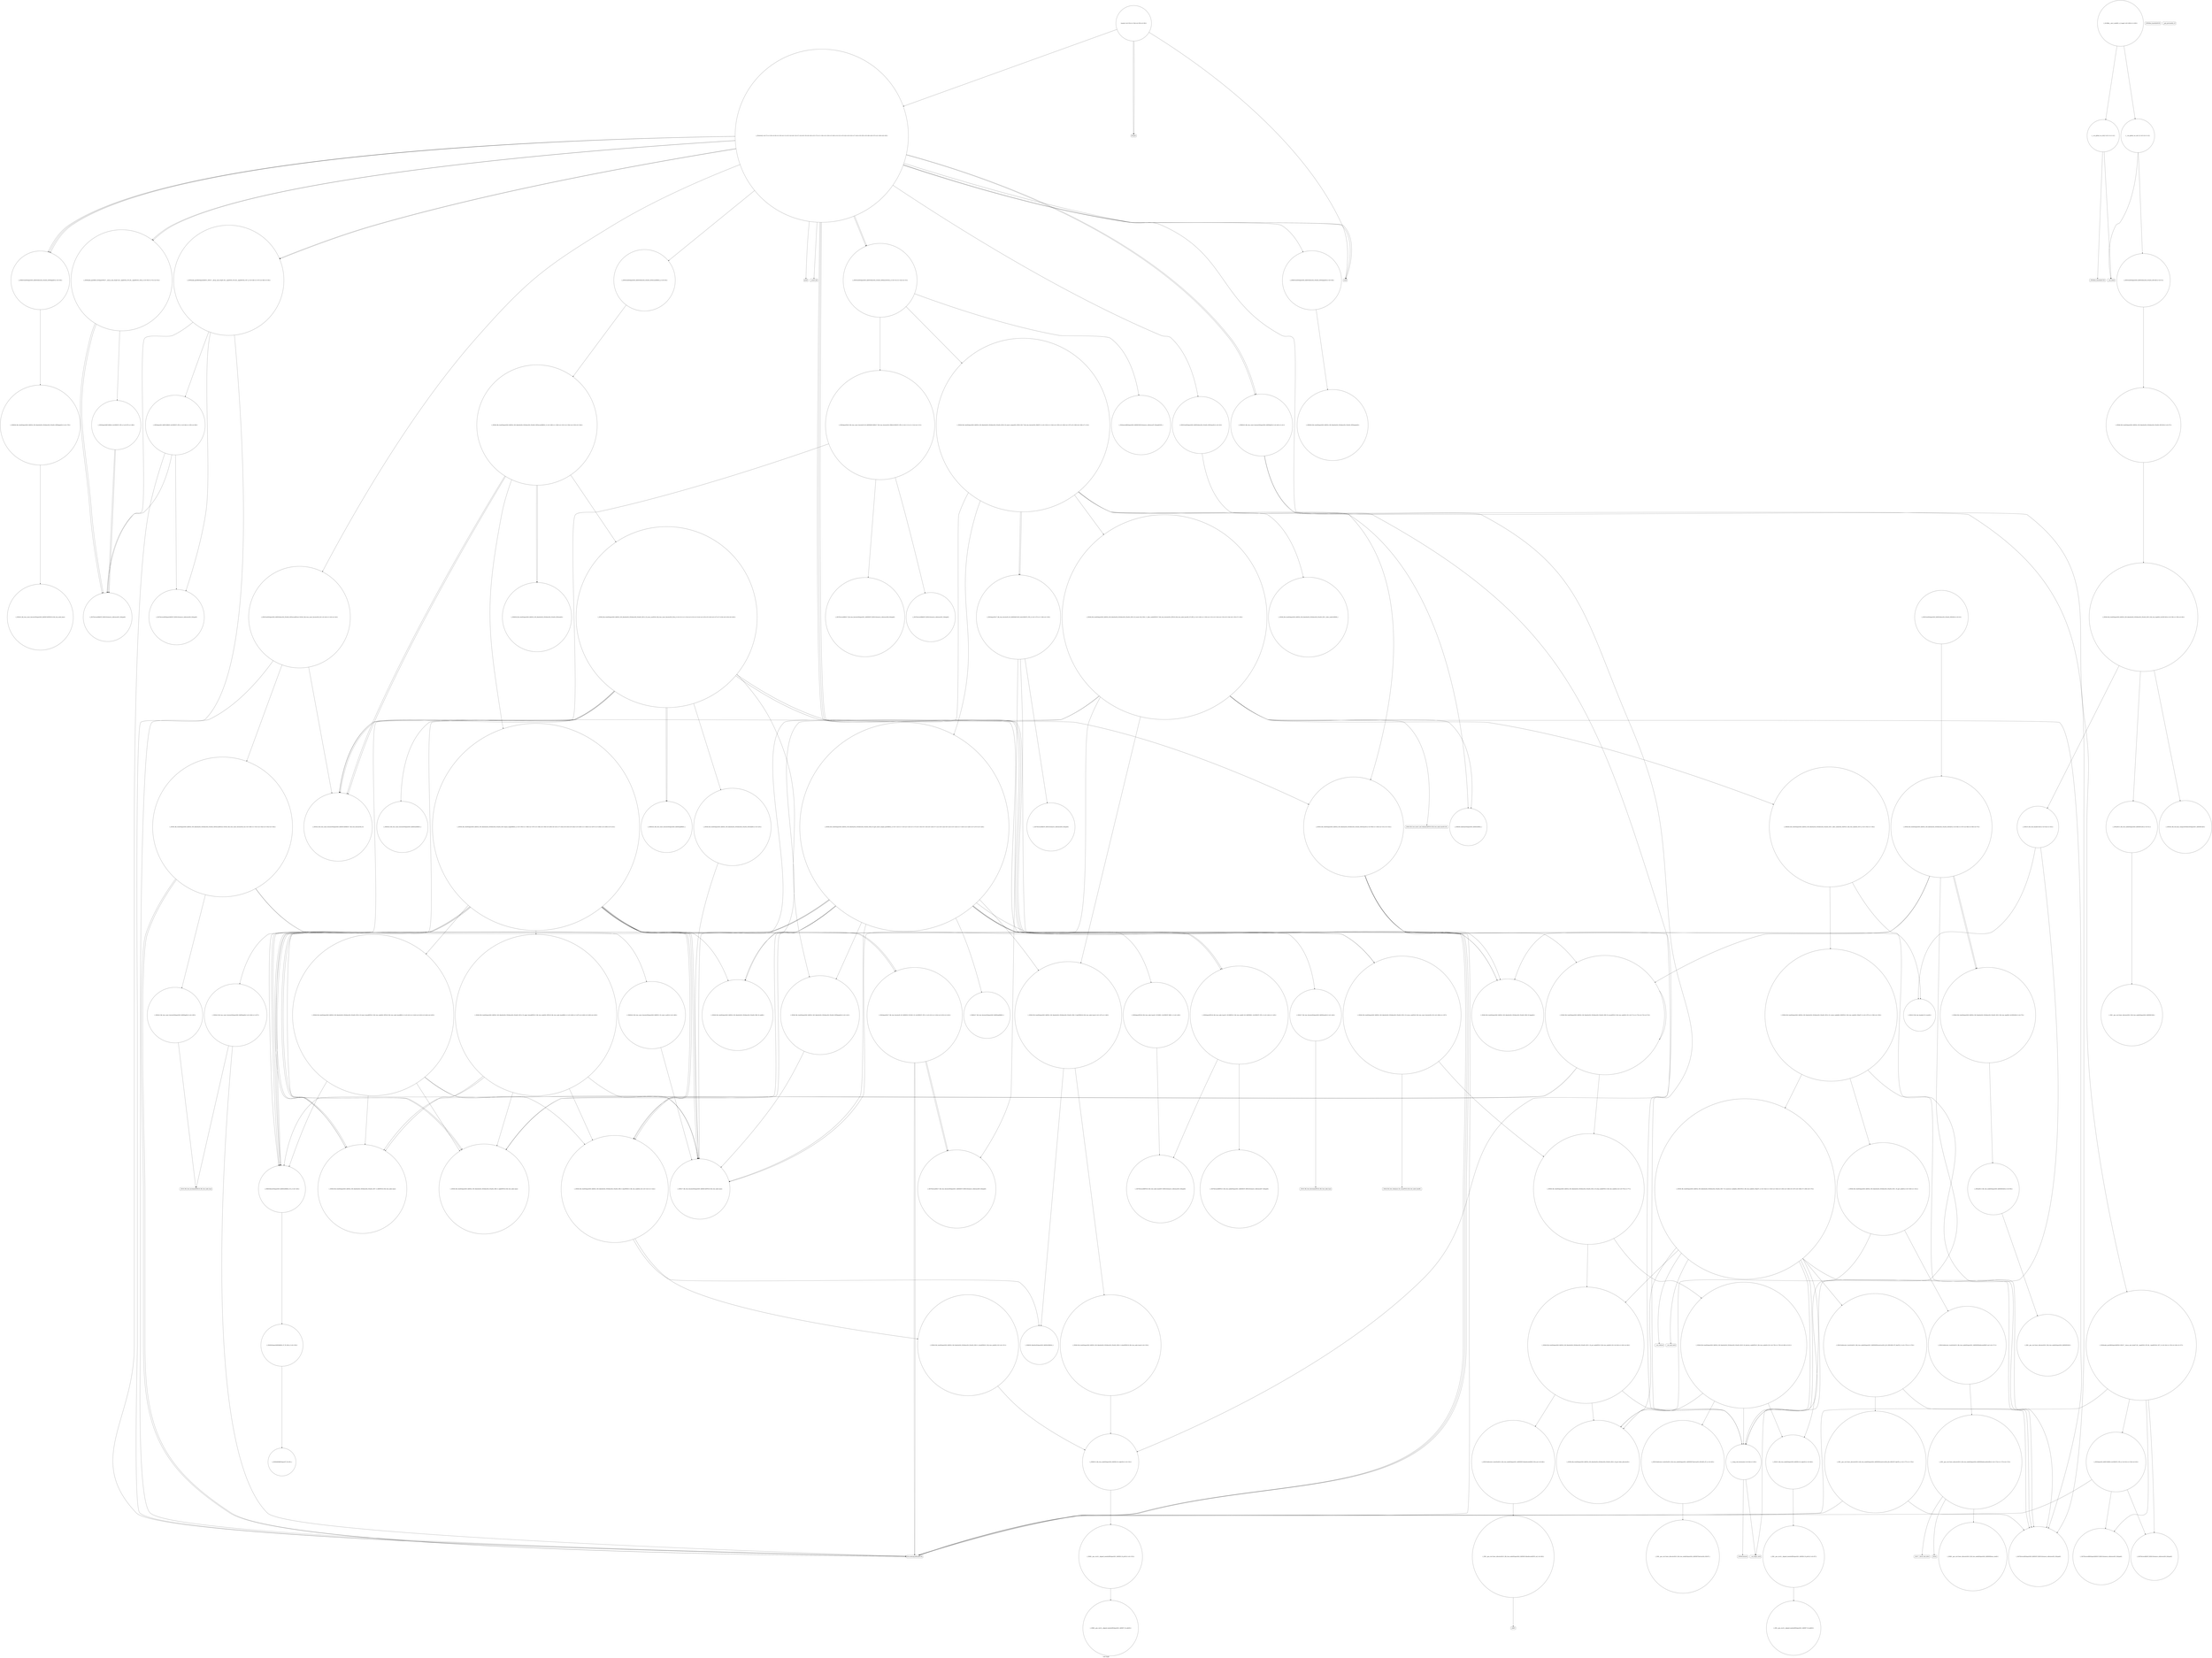 digraph "Call Graph" {
	label="Call Graph";

	Node0x55cfea90deb0 [shape=record,shape=circle,label="{__cxx_global_var_init|{<s0>1|<s1>2}}"];
	Node0x55cfea90deb0:s0 -> Node0x55cfea90df30[color=black];
	Node0x55cfea90deb0:s1 -> Node0x55cfeabc8030[color=black];
	Node0x55cfeabcbbd0 [shape=record,shape=circle,label="{_ZSt7forwardIRPSt18_Rb_tree_node_baseEOT_RNSt16remove_referenceIS3_E4typeE}"];
	Node0x55cfeabc8230 [shape=record,shape=circle,label="{_Z5solvei|{<s0>7|<s1>8|<s2>9|<s3>10|<s4>11|<s5>12|<s6>13|<s7>14|<s8>15|<s9>16|<s10>17|<s11>18|<s12>19|<s13>20|<s14>21|<s15>22|<s16>23|<s17>24|<s18>25|<s19>26|<s20>27|<s21>28|<s22>29}}"];
	Node0x55cfeabc8230:s0 -> Node0x55cfeabc82b0[color=black];
	Node0x55cfeabc8230:s1 -> Node0x55cfeabc82b0[color=black];
	Node0x55cfeabc8230:s2 -> Node0x55cfeabc8330[color=black];
	Node0x55cfeabc8230:s3 -> Node0x55cfeabc83b0[color=black];
	Node0x55cfeabc8230:s4 -> Node0x55cfeabc84b0[color=black];
	Node0x55cfeabc8230:s5 -> Node0x55cfeabc8530[color=black];
	Node0x55cfeabc8230:s6 -> Node0x55cfeabc8430[color=black];
	Node0x55cfeabc8230:s7 -> Node0x55cfeabc85b0[color=black];
	Node0x55cfeabc8230:s8 -> Node0x55cfeabc8630[color=black];
	Node0x55cfeabc8230:s9 -> Node0x55cfeabc86b0[color=black];
	Node0x55cfeabc8230:s10 -> Node0x55cfeabc8630[color=black];
	Node0x55cfeabc8230:s11 -> Node0x55cfeabc86b0[color=black];
	Node0x55cfeabc8230:s12 -> Node0x55cfeabc8630[color=black];
	Node0x55cfeabc8230:s13 -> Node0x55cfeabc8730[color=black];
	Node0x55cfeabc8230:s14 -> Node0x55cfeabc88b0[color=black];
	Node0x55cfeabc8230:s15 -> Node0x55cfeabc8830[color=black];
	Node0x55cfeabc8230:s16 -> Node0x55cfeabc8530[color=black];
	Node0x55cfeabc8230:s17 -> Node0x55cfeabc87b0[color=black];
	Node0x55cfeabc8230:s18 -> Node0x55cfeabc88b0[color=black];
	Node0x55cfeabc8230:s19 -> Node0x55cfeabc8830[color=black];
	Node0x55cfeabc8230:s20 -> Node0x55cfeabc8530[color=black];
	Node0x55cfeabc8230:s21 -> Node0x55cfeabc8430[color=black];
	Node0x55cfeabc8230:s22 -> Node0x55cfeabc8930[color=black];
	Node0x55cfeabc9730 [shape=record,shape=circle,label="{_ZNSt8_Rb_treeISt4pairIiS0_IiiEES2_St9_IdentityIS2_ESt4lessIS2_ESaIS2_EE17_M_construct_nodeIJS2_EEEvPSt13_Rb_tree_nodeIS2_EDpOT_|{<s0>162|<s1>163|<s2>164|<s3>165|<s4>166|<s5>167|<s6>168|<s7>169|<s8>170}}"];
	Node0x55cfeabc9730:s0 -> Node0x55cfeabc9530[color=black];
	Node0x55cfeabc9730:s1 -> Node0x55cfeabc95b0[color=black];
	Node0x55cfeabc9730:s2 -> Node0x55cfeabcb1d0[color=black];
	Node0x55cfeabc9730:s3 -> Node0x55cfeabc9a30[color=black];
	Node0x55cfeabc9730:s4 -> Node0x55cfeabc8f30[color=black];
	Node0x55cfeabc9730:s5 -> Node0x55cfeabc9430[color=black];
	Node0x55cfeabc9730:s6 -> Node0x55cfeabc9ab0[color=black];
	Node0x55cfeabc9730:s7 -> Node0x55cfeabc9b30[color=black];
	Node0x55cfeabc9730:s8 -> Node0x55cfeabc8eb0[color=black];
	Node0x55cfeabc85b0 [shape=record,shape=circle,label="{_ZNKSt3setISt4pairIiS0_IiiEESt4lessIS2_ESaIS2_EE5emptyEv|{<s0>38}}"];
	Node0x55cfeabc85b0:s0 -> Node0x55cfeabc9eb0[color=black];
	Node0x55cfeabc9ab0 [shape=record,shape=Mrecord,label="{__cxa_rethrow}"];
	Node0x55cfeabc8930 [shape=record,shape=Mrecord,label="{printf}"];
	Node0x55cfeabc9e30 [shape=record,shape=circle,label="{_ZSt7forwardIRbEOT_RNSt16remove_referenceIS1_E4typeE}"];
	Node0x55cfeabc8cb0 [shape=record,shape=circle,label="{_ZNSt15_Rb_tree_headerC2Ev|{<s0>62|<s1>63}}"];
	Node0x55cfeabc8cb0:s0 -> Node0x55cfeabc8db0[color=black];
	Node0x55cfeabc8cb0:s1 -> Node0x55cfeabc8eb0[color=black];
	Node0x55cfeabca1b0 [shape=record,shape=circle,label="{_ZNKSt23_Rb_tree_const_iteratorISt4pairIiS0_IiiEEE13_M_const_castEv|{<s0>188}}"];
	Node0x55cfeabca1b0:s0 -> Node0x55cfeabcb2d0[color=black];
	Node0x55cfeabc9030 [shape=record,shape=circle,label="{_ZNSt8_Rb_treeISt4pairIiS0_IiiEES2_St9_IdentityIS2_ESt4lessIS2_ESaIS2_EED2Ev|{<s0>66|<s1>67|<s2>68|<s3>69|<s4>70}}"];
	Node0x55cfeabc9030:s0 -> Node0x55cfeabc9130[color=black];
	Node0x55cfeabc9030:s1 -> Node0x55cfeabc90b0[color=black];
	Node0x55cfeabc9030:s2 -> Node0x55cfeabc91b0[color=black];
	Node0x55cfeabc9030:s3 -> Node0x55cfeabc91b0[color=black];
	Node0x55cfeabc9030:s4 -> Node0x55cfeabc8eb0[color=black];
	Node0x55cfeabca530 [shape=record,shape=circle,label="{_ZNSt8_Rb_treeISt4pairIiS0_IiiEES2_St9_IdentityIS2_ESt4lessIS2_ESaIS2_EE14_M_lower_boundEPSt13_Rb_tree_nodeIS2_EPSt18_Rb_tree_node_baseRKS2_|{<s0>221|<s1>222|<s2>223|<s3>224|<s4>225}}"];
	Node0x55cfeabca530:s0 -> Node0x55cfeabcb450[color=black];
	Node0x55cfeabca530:s1 -> Node0x55cfeabcb3d0[color=black];
	Node0x55cfeabca530:s2 -> Node0x55cfeabc92b0[color=black];
	Node0x55cfeabca530:s3 -> Node0x55cfeabc9230[color=black];
	Node0x55cfeabca530:s4 -> Node0x55cfeabcb2d0[color=black];
	Node0x55cfeabc93b0 [shape=record,shape=circle,label="{_ZNSt8_Rb_treeISt4pairIiS0_IiiEES2_St9_IdentityIS2_ESt4lessIS2_ESaIS2_EE15_M_destroy_nodeEPSt13_Rb_tree_nodeIS2_E|{<s0>78|<s1>79|<s2>80|<s3>81}}"];
	Node0x55cfeabc93b0:s0 -> Node0x55cfeabc9530[color=black];
	Node0x55cfeabc93b0:s1 -> Node0x55cfeabc95b0[color=black];
	Node0x55cfeabc93b0:s2 -> Node0x55cfeabc94b0[color=black];
	Node0x55cfeabc93b0:s3 -> Node0x55cfeabc8eb0[color=black];
	Node0x55cfeabce0f0 [shape=record,shape=circle,label="{_GLOBAL__sub_I_nick001_2_0.cpp|{<s0>238|<s1>239}}"];
	Node0x55cfeabce0f0:s0 -> Node0x55cfea90deb0[color=black];
	Node0x55cfeabce0f0:s1 -> Node0x55cfeabc80b0[color=black];
	Node0x55cfeabca750 [shape=record,shape=circle,label="{_ZN9__gnu_cxx16__aligned_membufISt4pairIiS1_IiiEEE7_M_addrEv}"];
	Node0x55cfeabcaad0 [shape=record,shape=circle,label="{_ZSt7forwardIRSt4pairIiiEEOT_RNSt16remove_referenceIS3_E4typeE}"];
	Node0x55cfeabcae50 [shape=record,shape=circle,label="{_ZNSt8_Rb_treeISt4pairIiS0_IiiEES2_St9_IdentityIS2_ESt4lessIS2_ESaIS2_EE16_M_insert_uniqueIS2_EES0_ISt17_Rb_tree_iteratorIS2_EbEOT_|{<s0>103|<s1>104|<s2>105|<s3>106|<s4>107|<s5>108|<s6>109|<s7>110}}"];
	Node0x55cfeabcae50:s0 -> Node0x55cfeabcb050[color=black];
	Node0x55cfeabcae50:s1 -> Node0x55cfeabcafd0[color=black];
	Node0x55cfeabcae50:s2 -> Node0x55cfeabcb0d0[color=black];
	Node0x55cfeabcae50:s3 -> Node0x55cfeabcb1d0[color=black];
	Node0x55cfeabcae50:s4 -> Node0x55cfeabcb150[color=black];
	Node0x55cfeabcae50:s5 -> Node0x55cfeabcb250[color=black];
	Node0x55cfeabcae50:s6 -> Node0x55cfeabcb2d0[color=black];
	Node0x55cfeabcae50:s7 -> Node0x55cfeabcb250[color=black];
	Node0x55cfeabcb1d0 [shape=record,shape=circle,label="{_ZSt7forwardISt4pairIiS0_IiiEEEOT_RNSt16remove_referenceIS3_E4typeE}"];
	Node0x55cfeabcb550 [shape=record,shape=circle,label="{_ZNSt8_Rb_treeISt4pairIiS0_IiiEES2_St9_IdentityIS2_ESt4lessIS2_ESaIS2_EE5beginEv|{<s0>143}}"];
	Node0x55cfeabcb550:s0 -> Node0x55cfeabcb2d0[color=black];
	Node0x55cfeabcb8d0 [shape=record,shape=circle,label="{_ZNKSt9_IdentityISt4pairIiS0_IiiEEEclERKS2_}"];
	Node0x55cfea90df30 [shape=record,shape=Mrecord,label="{_ZNSt8ios_base4InitC1Ev}"];
	Node0x55cfeabcbc50 [shape=record,shape=Mrecord,label="{_ZSt18_Rb_tree_decrementPSt18_Rb_tree_node_base}"];
	Node0x55cfeabc82b0 [shape=record,shape=Mrecord,label="{scanf}"];
	Node0x55cfeabc97b0 [shape=record,shape=circle,label="{_ZNSt16allocator_traitsISaISt13_Rb_tree_nodeISt4pairIiS1_IiiEEEEE8allocateERS5_m|{<s0>171}}"];
	Node0x55cfeabc97b0:s0 -> Node0x55cfeabc9830[color=black];
	Node0x55cfeabc8630 [shape=record,shape=circle,label="{_ZNKSt3setISt4pairIiS0_IiiEESt4lessIS2_ESaIS2_EE5beginEv|{<s0>39}}"];
	Node0x55cfeabc8630:s0 -> Node0x55cfeabc9f30[color=black];
	Node0x55cfeabc9b30 [shape=record,shape=Mrecord,label="{__cxa_end_catch}"];
	Node0x55cfeabc89b0 [shape=record,shape=circle,label="{main|{<s0>53|<s1>54|<s2>55|<s3>56}}"];
	Node0x55cfeabc89b0:s0 -> Node0x55cfeabc8a30[color=black];
	Node0x55cfeabc89b0:s1 -> Node0x55cfeabc8a30[color=black];
	Node0x55cfeabc89b0:s2 -> Node0x55cfeabc82b0[color=black];
	Node0x55cfeabc89b0:s3 -> Node0x55cfeabc8230[color=black];
	Node0x55cfeabc9eb0 [shape=record,shape=circle,label="{_ZNKSt8_Rb_treeISt4pairIiS0_IiiEES2_St9_IdentityIS2_ESt4lessIS2_ESaIS2_EE5emptyEv}"];
	Node0x55cfeabc8d30 [shape=record,shape=circle,label="{_ZN9__gnu_cxx13new_allocatorISt13_Rb_tree_nodeISt4pairIiS2_IiiEEEEC2Ev}"];
	Node0x55cfeabca230 [shape=record,shape=Mrecord,label="{_ZSt18_Rb_tree_incrementPKSt18_Rb_tree_node_base}"];
	Node0x55cfeabc90b0 [shape=record,shape=circle,label="{_ZNSt8_Rb_treeISt4pairIiS0_IiiEES2_St9_IdentityIS2_ESt4lessIS2_ESaIS2_EE8_M_eraseEPSt13_Rb_tree_nodeIS2_E|{<s0>71|<s1>72|<s2>73|<s3>74}}"];
	Node0x55cfeabc90b0:s0 -> Node0x55cfeabc9230[color=black];
	Node0x55cfeabc90b0:s1 -> Node0x55cfeabc90b0[color=black];
	Node0x55cfeabc90b0:s2 -> Node0x55cfeabc92b0[color=black];
	Node0x55cfeabc90b0:s3 -> Node0x55cfeabc9330[color=black];
	Node0x55cfeabca5b0 [shape=record,shape=circle,label="{_ZNSt8_Rb_treeISt4pairIiS0_IiiEES2_St9_IdentityIS2_ESt4lessIS2_ESaIS2_EE14_M_upper_boundEPSt13_Rb_tree_nodeIS2_EPSt18_Rb_tree_node_baseRKS2_|{<s0>226|<s1>227|<s2>228|<s3>229|<s4>230}}"];
	Node0x55cfeabca5b0:s0 -> Node0x55cfeabcb450[color=black];
	Node0x55cfeabca5b0:s1 -> Node0x55cfeabcb3d0[color=black];
	Node0x55cfeabca5b0:s2 -> Node0x55cfeabc92b0[color=black];
	Node0x55cfeabca5b0:s3 -> Node0x55cfeabc9230[color=black];
	Node0x55cfeabca5b0:s4 -> Node0x55cfeabcb2d0[color=black];
	Node0x55cfeabc9430 [shape=record,shape=circle,label="{_ZNSt8_Rb_treeISt4pairIiS0_IiiEES2_St9_IdentityIS2_ESt4lessIS2_ESaIS2_EE11_M_put_nodeEPSt13_Rb_tree_nodeIS2_E|{<s0>82|<s1>83|<s2>84}}"];
	Node0x55cfeabc9430:s0 -> Node0x55cfeabc9530[color=black];
	Node0x55cfeabc9430:s1 -> Node0x55cfeabca7d0[color=black];
	Node0x55cfeabc9430:s2 -> Node0x55cfeabc8eb0[color=black];
	Node0x55cfeabca7d0 [shape=record,shape=circle,label="{_ZNSt16allocator_traitsISaISt13_Rb_tree_nodeISt4pairIiS1_IiiEEEEE10deallocateERS5_PS4_m|{<s0>88}}"];
	Node0x55cfeabca7d0:s0 -> Node0x55cfeabca850[color=black];
	Node0x55cfeabcab50 [shape=record,shape=circle,label="{_ZNSt4pairIiS_IiiEEC2IiRS0_Lb1EEEOT_OT0_|{<s0>91|<s1>92|<s2>93}}"];
	Node0x55cfeabcab50:s0 -> Node0x55cfeabcaa50[color=black];
	Node0x55cfeabcab50:s1 -> Node0x55cfeabcaad0[color=black];
	Node0x55cfeabcab50:s2 -> Node0x55cfeabc8530[color=black];
	Node0x55cfeabcaed0 [shape=record,shape=circle,label="{_ZSt4moveIRSt4pairIiS0_IiiEEEONSt16remove_referenceIT_E4typeEOS5_}"];
	Node0x55cfeabcb250 [shape=record,shape=circle,label="{_ZNSt4pairISt17_Rb_tree_iteratorIS_IiS_IiiEEEbEC2IS3_bLb1EEEOT_OT0_|{<s0>137|<s1>138|<s2>139}}"];
	Node0x55cfeabcb250:s0 -> Node0x55cfeabc9c30[color=black];
	Node0x55cfeabcb250:s1 -> Node0x55cfeabc8530[color=black];
	Node0x55cfeabcb250:s2 -> Node0x55cfeabc9cb0[color=black];
	Node0x55cfeabcb5d0 [shape=record,shape=circle,label="{_ZNSt4pairIPSt18_Rb_tree_node_baseS1_EC2IRPSt13_Rb_tree_nodeIS_IiS_IiiEEERS1_Lb1EEEOT_OT0_|{<s0>144|<s1>145}}"];
	Node0x55cfeabcb5d0:s0 -> Node0x55cfeabcbb50[color=black];
	Node0x55cfeabcb5d0:s1 -> Node0x55cfeabcbbd0[color=black];
	Node0x55cfeabcb950 [shape=record,shape=circle,label="{_ZNSt8_Rb_treeISt4pairIiS0_IiiEES2_St9_IdentityIS2_ESt4lessIS2_ESaIS2_EE8_S_valueEPKSt13_Rb_tree_nodeIS2_E|{<s0>151}}"];
	Node0x55cfeabcb950:s0 -> Node0x55cfeabcb9d0[color=black];
	Node0x55cfeabc7fb0 [shape=record,shape=Mrecord,label="{_ZNSt8ios_base4InitD1Ev}"];
	Node0x55cfeabcbcd0 [shape=record,shape=circle,label="{_ZNSt8_Rb_treeISt4pairIiS0_IiiEES2_St9_IdentityIS2_ESt4lessIS2_ESaIS2_EE8_S_valueEPKSt18_Rb_tree_node_base|{<s0>154}}"];
	Node0x55cfeabcbcd0:s0 -> Node0x55cfeabcb9d0[color=black];
	Node0x55cfeabc8330 [shape=record,shape=Mrecord,label="{__assert_fail}"];
	Node0x55cfeabc9830 [shape=record,shape=circle,label="{_ZN9__gnu_cxx13new_allocatorISt13_Rb_tree_nodeISt4pairIiS2_IiiEEEE8allocateEmPKv|{<s0>172|<s1>173|<s2>174}}"];
	Node0x55cfeabc9830:s0 -> Node0x55cfeabc98b0[color=black];
	Node0x55cfeabc9830:s1 -> Node0x55cfeabc9930[color=black];
	Node0x55cfeabc9830:s2 -> Node0x55cfeabc99b0[color=black];
	Node0x55cfeabc86b0 [shape=record,shape=circle,label="{_ZNKSt23_Rb_tree_const_iteratorISt4pairIiS0_IiiEEEptEv|{<s0>40|<s1>41}}"];
	Node0x55cfeabc86b0:s0 -> Node0x55cfeabcb9d0[color=black];
	Node0x55cfeabc86b0:s1 -> Node0x55cfeabc8eb0[color=black];
	Node0x55cfeabc9bb0 [shape=record,shape=circle,label="{_ZN9__gnu_cxx13new_allocatorISt13_Rb_tree_nodeISt4pairIiS2_IiiEEEE9constructIS4_JS4_EEEvPT_DpOT0_|{<s0>177|<s1>178}}"];
	Node0x55cfeabc9bb0:s0 -> Node0x55cfeabcb1d0[color=black];
	Node0x55cfeabc9bb0:s1 -> Node0x55cfeabc8530[color=black];
	Node0x55cfeabc8a30 [shape=record,shape=Mrecord,label="{freopen}"];
	Node0x55cfeabc9f30 [shape=record,shape=circle,label="{_ZNKSt8_Rb_treeISt4pairIiS0_IiiEES2_St9_IdentityIS2_ESt4lessIS2_ESaIS2_EE5beginEv|{<s0>179}}"];
	Node0x55cfeabc9f30:s0 -> Node0x55cfeabc9fb0[color=black];
	Node0x55cfeabc8db0 [shape=record,shape=circle,label="{_ZNSt15_Rb_tree_header8_M_resetEv}"];
	Node0x55cfeabca2b0 [shape=record,shape=Mrecord,label="{_ZSt28_Rb_tree_rebalance_for_erasePSt18_Rb_tree_node_baseRS_}"];
	Node0x55cfeabc9130 [shape=record,shape=circle,label="{_ZNSt8_Rb_treeISt4pairIiS0_IiiEES2_St9_IdentityIS2_ESt4lessIS2_ESaIS2_EE8_M_beginEv}"];
	Node0x55cfeabca630 [shape=record,shape=circle,label="{_ZNSt4pairISt17_Rb_tree_iteratorIS_IiS_IiiEEES3_EC2IS3_S3_Lb1EEEOT_OT0_|{<s0>231|<s1>232|<s2>233|<s3>234}}"];
	Node0x55cfeabca630:s0 -> Node0x55cfeabc9c30[color=black];
	Node0x55cfeabca630:s1 -> Node0x55cfeabc8530[color=black];
	Node0x55cfeabca630:s2 -> Node0x55cfeabc9c30[color=black];
	Node0x55cfeabca630:s3 -> Node0x55cfeabc8530[color=black];
	Node0x55cfeabc94b0 [shape=record,shape=circle,label="{_ZNSt16allocator_traitsISaISt13_Rb_tree_nodeISt4pairIiS1_IiiEEEEE7destroyIS3_EEvRS5_PT_|{<s0>85}}"];
	Node0x55cfeabc94b0:s0 -> Node0x55cfeabc9630[color=black];
	Node0x55cfeabca850 [shape=record,shape=circle,label="{_ZN9__gnu_cxx13new_allocatorISt13_Rb_tree_nodeISt4pairIiS2_IiiEEEE10deallocateEPS5_m|{<s0>89}}"];
	Node0x55cfeabca850:s0 -> Node0x55cfeabca8d0[color=black];
	Node0x55cfeabcabd0 [shape=record,shape=circle,label="{_ZSt7forwardIRiEOT_RNSt16remove_referenceIS1_E4typeE}"];
	Node0x55cfeabcaf50 [shape=record,shape=circle,label="{_ZNSt4pairISt23_Rb_tree_const_iteratorIS_IiS_IiiEEEbEC2IRSt17_Rb_tree_iteratorIS2_ERbLb1EEEOT_OT0_|{<s0>111|<s1>112|<s2>113}}"];
	Node0x55cfeabcaf50:s0 -> Node0x55cfeabc9d30[color=black];
	Node0x55cfeabcaf50:s1 -> Node0x55cfeabc9db0[color=black];
	Node0x55cfeabcaf50:s2 -> Node0x55cfeabc9e30[color=black];
	Node0x55cfeabcb2d0 [shape=record,shape=circle,label="{_ZNSt17_Rb_tree_iteratorISt4pairIiS0_IiiEEEC2EPSt18_Rb_tree_node_base}"];
	Node0x55cfeabcb650 [shape=record,shape=circle,label="{_ZNSt17_Rb_tree_iteratorISt4pairIiS0_IiiEEEmmEv|{<s0>146}}"];
	Node0x55cfeabcb650:s0 -> Node0x55cfeabcbc50[color=black];
	Node0x55cfeabcb9d0 [shape=record,shape=circle,label="{_ZNKSt13_Rb_tree_nodeISt4pairIiS0_IiiEEE9_M_valptrEv|{<s0>152}}"];
	Node0x55cfeabcb9d0:s0 -> Node0x55cfeabcba50[color=black];
	Node0x55cfeabc8030 [shape=record,shape=Mrecord,label="{__cxa_atexit}"];
	Node0x55cfeabcbd50 [shape=record,shape=circle,label="{_ZNKSt8_Rb_treeISt4pairIiS0_IiiEES2_St9_IdentityIS2_ESt4lessIS2_ESaIS2_EE11_Alloc_nodeclIS2_EEPSt13_Rb_tree_nodeIS2_EOT_|{<s0>155|<s1>156}}"];
	Node0x55cfeabcbd50:s0 -> Node0x55cfeabcb1d0[color=black];
	Node0x55cfeabcbd50:s1 -> Node0x55cfeabcbe50[color=black];
	Node0x55cfeabc83b0 [shape=record,shape=circle,label="{_ZNSt3setISt4pairIiS0_IiiEESt4lessIS2_ESaIS2_EE5clearEv|{<s0>30}}"];
	Node0x55cfeabc83b0:s0 -> Node0x55cfeabcadd0[color=black];
	Node0x55cfeabc98b0 [shape=record,shape=circle,label="{_ZNK9__gnu_cxx13new_allocatorISt13_Rb_tree_nodeISt4pairIiS2_IiiEEEE8max_sizeEv}"];
	Node0x55cfeabc8730 [shape=record,shape=circle,label="{_ZNSt3setISt4pairIiS0_IiiEESt4lessIS2_ESaIS2_EE5eraseB5cxx11ESt23_Rb_tree_const_iteratorIS2_E|{<s0>42|<s1>43|<s2>44}}"];
	Node0x55cfeabc8730:s0 -> Node0x55cfeabc8530[color=black];
	Node0x55cfeabc8730:s1 -> Node0x55cfeabca030[color=black];
	Node0x55cfeabc8730:s2 -> Node0x55cfeabc9db0[color=black];
	Node0x55cfeabc9c30 [shape=record,shape=circle,label="{_ZSt7forwardISt17_Rb_tree_iteratorISt4pairIiS1_IiiEEEEOT_RNSt16remove_referenceIS5_E4typeE}"];
	Node0x55cfeabc8ab0 [shape=record,shape=circle,label="{_ZNSt8_Rb_treeISt4pairIiS0_IiiEES2_St9_IdentityIS2_ESt4lessIS2_ESaIS2_EEC2Ev|{<s0>57}}"];
	Node0x55cfeabc8ab0:s0 -> Node0x55cfeabc8b30[color=black];
	Node0x55cfeabc9fb0 [shape=record,shape=circle,label="{_ZNSt23_Rb_tree_const_iteratorISt4pairIiS0_IiiEEEC2EPKSt18_Rb_tree_node_base}"];
	Node0x55cfeabc8e30 [shape=record,shape=Mrecord,label="{__gxx_personality_v0}"];
	Node0x55cfeabca330 [shape=record,shape=circle,label="{_ZNSt8_Rb_treeISt4pairIiS0_IiiEES2_St9_IdentityIS2_ESt4lessIS2_ESaIS2_EE5eraseERKS2_|{<s0>189|<s1>190|<s2>191|<s3>192|<s4>193|<s5>194}}"];
	Node0x55cfeabca330:s0 -> Node0x55cfeabca3b0[color=black];
	Node0x55cfeabca330:s1 -> Node0x55cfeabca430[color=black];
	Node0x55cfeabca330:s2 -> Node0x55cfeabc9db0[color=black];
	Node0x55cfeabca330:s3 -> Node0x55cfeabc9db0[color=black];
	Node0x55cfeabca330:s4 -> Node0x55cfeabca4b0[color=black];
	Node0x55cfeabca330:s5 -> Node0x55cfeabca430[color=black];
	Node0x55cfeabc91b0 [shape=record,shape=circle,label="{_ZNSt8_Rb_treeISt4pairIiS0_IiiEES2_St9_IdentityIS2_ESt4lessIS2_ESaIS2_EE13_Rb_tree_implIS6_Lb1EED2Ev|{<s0>75}}"];
	Node0x55cfeabc91b0:s0 -> Node0x55cfeabca950[color=black];
	Node0x55cfeabcdef0 [shape=record,shape=circle,label="{_ZNKSt23_Rb_tree_const_iteratorISt4pairIiS0_IiiEEEeqERKS3_}"];
	Node0x55cfeabc9530 [shape=record,shape=circle,label="{_ZNSt8_Rb_treeISt4pairIiS0_IiiEES2_St9_IdentityIS2_ESt4lessIS2_ESaIS2_EE21_M_get_Node_allocatorEv}"];
	Node0x55cfeabca8d0 [shape=record,shape=Mrecord,label="{_ZdlPv}"];
	Node0x55cfeabcac50 [shape=record,shape=circle,label="{_ZSt7forwardISt4pairIiiEEOT_RNSt16remove_referenceIS2_E4typeE}"];
	Node0x55cfeabcafd0 [shape=record,shape=circle,label="{_ZNSt8_Rb_treeISt4pairIiS0_IiiEES2_St9_IdentityIS2_ESt4lessIS2_ESaIS2_EE24_M_get_insert_unique_posERKS2_|{<s0>114|<s1>115|<s2>116|<s3>117|<s4>118|<s5>119|<s6>120|<s7>121|<s8>122|<s9>123|<s10>124|<s11>125|<s12>126|<s13>127|<s14>128}}"];
	Node0x55cfeabcafd0:s0 -> Node0x55cfeabc9130[color=black];
	Node0x55cfeabcafd0:s1 -> Node0x55cfeabcb350[color=black];
	Node0x55cfeabcafd0:s2 -> Node0x55cfeabcb450[color=black];
	Node0x55cfeabcafd0:s3 -> Node0x55cfeabcb3d0[color=black];
	Node0x55cfeabcafd0:s4 -> Node0x55cfeabc92b0[color=black];
	Node0x55cfeabcafd0:s5 -> Node0x55cfeabc9230[color=black];
	Node0x55cfeabcafd0:s6 -> Node0x55cfeabcb2d0[color=black];
	Node0x55cfeabcafd0:s7 -> Node0x55cfeabcb550[color=black];
	Node0x55cfeabcafd0:s8 -> Node0x55cfeabcb4d0[color=black];
	Node0x55cfeabcafd0:s9 -> Node0x55cfeabcb5d0[color=black];
	Node0x55cfeabcafd0:s10 -> Node0x55cfeabcb650[color=black];
	Node0x55cfeabcafd0:s11 -> Node0x55cfeabcb6d0[color=black];
	Node0x55cfeabcafd0:s12 -> Node0x55cfeabcb3d0[color=black];
	Node0x55cfeabcafd0:s13 -> Node0x55cfeabcb5d0[color=black];
	Node0x55cfeabcafd0:s14 -> Node0x55cfeabcb750[color=black];
	Node0x55cfeabcb350 [shape=record,shape=circle,label="{_ZNSt8_Rb_treeISt4pairIiS0_IiiEES2_St9_IdentityIS2_ESt4lessIS2_ESaIS2_EE6_M_endEv}"];
	Node0x55cfeabcb6d0 [shape=record,shape=circle,label="{_ZNSt8_Rb_treeISt4pairIiS0_IiiEES2_St9_IdentityIS2_ESt4lessIS2_ESaIS2_EE6_S_keyEPKSt18_Rb_tree_node_base|{<s0>147|<s1>148}}"];
	Node0x55cfeabcb6d0:s0 -> Node0x55cfeabcbcd0[color=black];
	Node0x55cfeabcb6d0:s1 -> Node0x55cfeabcb8d0[color=black];
	Node0x55cfeabcba50 [shape=record,shape=circle,label="{_ZNK9__gnu_cxx16__aligned_membufISt4pairIiS1_IiiEEE6_M_ptrEv|{<s0>153}}"];
	Node0x55cfeabcba50:s0 -> Node0x55cfeabcbad0[color=black];
	Node0x55cfeabc80b0 [shape=record,shape=circle,label="{__cxx_global_var_init.1|{<s0>3|<s1>4}}"];
	Node0x55cfeabc80b0:s0 -> Node0x55cfeabc8130[color=black];
	Node0x55cfeabc80b0:s1 -> Node0x55cfeabc8030[color=black];
	Node0x55cfeabcbdd0 [shape=record,shape=Mrecord,label="{_ZSt29_Rb_tree_insert_and_rebalancebPSt18_Rb_tree_node_baseS0_RS_}"];
	Node0x55cfeabc8430 [shape=record,shape=circle,label="{_ZNSt3setISt4pairIiS0_IiiEESt4lessIS2_ESaIS2_EE6insertEOS2_|{<s0>31|<s1>32|<s2>33}}"];
	Node0x55cfeabc8430:s0 -> Node0x55cfeabcaed0[color=black];
	Node0x55cfeabc8430:s1 -> Node0x55cfeabcae50[color=black];
	Node0x55cfeabc8430:s2 -> Node0x55cfeabcaf50[color=black];
	Node0x55cfeabc9930 [shape=record,shape=Mrecord,label="{_ZSt17__throw_bad_allocv}"];
	Node0x55cfeabc87b0 [shape=record,shape=circle,label="{_ZNSt3setISt4pairIiS0_IiiEESt4lessIS2_ESaIS2_EE5eraseERKS2_|{<s0>45}}"];
	Node0x55cfeabc87b0:s0 -> Node0x55cfeabca330[color=black];
	Node0x55cfeabc9cb0 [shape=record,shape=circle,label="{_ZSt7forwardIbEOT_RNSt16remove_referenceIS0_E4typeE}"];
	Node0x55cfeabc8b30 [shape=record,shape=circle,label="{_ZNSt8_Rb_treeISt4pairIiS0_IiiEES2_St9_IdentityIS2_ESt4lessIS2_ESaIS2_EE13_Rb_tree_implIS6_Lb1EEC2Ev|{<s0>58|<s1>59|<s2>60}}"];
	Node0x55cfeabc8b30:s0 -> Node0x55cfeabc8bb0[color=black];
	Node0x55cfeabc8b30:s1 -> Node0x55cfeabc8c30[color=black];
	Node0x55cfeabc8b30:s2 -> Node0x55cfeabc8cb0[color=black];
	Node0x55cfeabca030 [shape=record,shape=circle,label="{_ZNSt8_Rb_treeISt4pairIiS0_IiiEES2_St9_IdentityIS2_ESt4lessIS2_ESaIS2_EE5eraseB5cxx11ESt23_Rb_tree_const_iteratorIS2_E|{<s0>180|<s1>181|<s2>182|<s3>183|<s4>184}}"];
	Node0x55cfeabca030:s0 -> Node0x55cfeabc8530[color=black];
	Node0x55cfeabca030:s1 -> Node0x55cfeabca0b0[color=black];
	Node0x55cfeabca030:s2 -> Node0x55cfeabc8530[color=black];
	Node0x55cfeabca030:s3 -> Node0x55cfeabca130[color=black];
	Node0x55cfeabca030:s4 -> Node0x55cfeabca1b0[color=black];
	Node0x55cfeabc8eb0 [shape=record,shape=circle,label="{__clang_call_terminate|{<s0>64|<s1>65}}"];
	Node0x55cfeabc8eb0:s0 -> Node0x55cfeabc8f30[color=black];
	Node0x55cfeabc8eb0:s1 -> Node0x55cfeabc8fb0[color=black];
	Node0x55cfeabca3b0 [shape=record,shape=circle,label="{_ZNSt8_Rb_treeISt4pairIiS0_IiiEES2_St9_IdentityIS2_ESt4lessIS2_ESaIS2_EE11equal_rangeERKS2_|{<s0>195|<s1>196|<s2>197|<s3>198|<s4>199|<s5>200|<s6>201|<s7>202|<s8>203|<s9>204|<s10>205|<s11>206|<s12>207|<s13>208|<s14>209|<s15>210}}"];
	Node0x55cfeabca3b0:s0 -> Node0x55cfeabc9130[color=black];
	Node0x55cfeabca3b0:s1 -> Node0x55cfeabcb350[color=black];
	Node0x55cfeabca3b0:s2 -> Node0x55cfeabcb450[color=black];
	Node0x55cfeabca3b0:s3 -> Node0x55cfeabcb3d0[color=black];
	Node0x55cfeabca3b0:s4 -> Node0x55cfeabc9230[color=black];
	Node0x55cfeabca3b0:s5 -> Node0x55cfeabcb450[color=black];
	Node0x55cfeabca3b0:s6 -> Node0x55cfeabcb3d0[color=black];
	Node0x55cfeabca3b0:s7 -> Node0x55cfeabc92b0[color=black];
	Node0x55cfeabca3b0:s8 -> Node0x55cfeabc92b0[color=black];
	Node0x55cfeabca3b0:s9 -> Node0x55cfeabc9230[color=black];
	Node0x55cfeabca3b0:s10 -> Node0x55cfeabca530[color=black];
	Node0x55cfeabca3b0:s11 -> Node0x55cfeabca5b0[color=black];
	Node0x55cfeabca3b0:s12 -> Node0x55cfeabca630[color=black];
	Node0x55cfeabca3b0:s13 -> Node0x55cfeabcb2d0[color=black];
	Node0x55cfeabca3b0:s14 -> Node0x55cfeabcb2d0[color=black];
	Node0x55cfeabca3b0:s15 -> Node0x55cfeabca630[color=black];
	Node0x55cfeabc9230 [shape=record,shape=circle,label="{_ZNSt8_Rb_treeISt4pairIiS0_IiiEES2_St9_IdentityIS2_ESt4lessIS2_ESaIS2_EE8_S_rightEPSt18_Rb_tree_node_base}"];
	Node0x55cfeabcdf70 [shape=record,shape=circle,label="{_ZNSt8_Rb_treeISt4pairIiS0_IiiEES2_St9_IdentityIS2_ESt4lessIS2_ESaIS2_EE3endEv|{<s0>235}}"];
	Node0x55cfeabcdf70:s0 -> Node0x55cfeabcb2d0[color=black];
	Node0x55cfeabc95b0 [shape=record,shape=circle,label="{_ZNSt13_Rb_tree_nodeISt4pairIiS0_IiiEEE9_M_valptrEv|{<s0>86}}"];
	Node0x55cfeabc95b0:s0 -> Node0x55cfeabca6d0[color=black];
	Node0x55cfeabca950 [shape=record,shape=circle,label="{_ZNSaISt13_Rb_tree_nodeISt4pairIiS0_IiiEEEED2Ev|{<s0>90}}"];
	Node0x55cfeabca950:s0 -> Node0x55cfeabca9d0[color=black];
	Node0x55cfeabcacd0 [shape=record,shape=circle,label="{_ZNSt4pairIiS_IiiEEC2IRiS0_Lb1EEEOT_OT0_|{<s0>94|<s1>95|<s2>96}}"];
	Node0x55cfeabcacd0:s0 -> Node0x55cfeabcabd0[color=black];
	Node0x55cfeabcacd0:s1 -> Node0x55cfeabcac50[color=black];
	Node0x55cfeabcacd0:s2 -> Node0x55cfeabc8530[color=black];
	Node0x55cfeabcb050 [shape=record,shape=circle,label="{_ZNKSt9_IdentityISt4pairIiS0_IiiEEEclERS2_}"];
	Node0x55cfeabcb3d0 [shape=record,shape=circle,label="{_ZNKSt4lessISt4pairIiS0_IiiEEEclERKS2_S5_|{<s0>140}}"];
	Node0x55cfeabcb3d0:s0 -> Node0x55cfeabcb7d0[color=black];
	Node0x55cfeabcb750 [shape=record,shape=circle,label="{_ZNSt4pairIPSt18_Rb_tree_node_baseS1_EC2IRS1_Lb1EEEOT_RKS1_|{<s0>149}}"];
	Node0x55cfeabcb750:s0 -> Node0x55cfeabcbbd0[color=black];
	Node0x55cfeabcbad0 [shape=record,shape=circle,label="{_ZNK9__gnu_cxx16__aligned_membufISt4pairIiS1_IiiEEE7_M_addrEv}"];
	Node0x55cfeabc8130 [shape=record,shape=circle,label="{_ZNSt3setISt4pairIiS0_IiiEESt4lessIS2_ESaIS2_EEC2Ev|{<s0>5}}"];
	Node0x55cfeabc8130:s0 -> Node0x55cfeabc8ab0[color=black];
	Node0x55cfeabcbe50 [shape=record,shape=circle,label="{_ZNSt8_Rb_treeISt4pairIiS0_IiiEES2_St9_IdentityIS2_ESt4lessIS2_ESaIS2_EE14_M_create_nodeIJS2_EEEPSt13_Rb_tree_nodeIS2_EDpOT_|{<s0>157|<s1>158|<s2>159}}"];
	Node0x55cfeabcbe50:s0 -> Node0x55cfeabc96b0[color=black];
	Node0x55cfeabcbe50:s1 -> Node0x55cfeabcb1d0[color=black];
	Node0x55cfeabcbe50:s2 -> Node0x55cfeabc9730[color=black];
	Node0x55cfeabc84b0 [shape=record,shape=circle,label="{_ZSt9make_pairIiRSt4pairIiiEES0_INSt17__decay_and_stripIT_E6__typeENS3_IT0_E6__typeEEOS4_OS7_|{<s0>34|<s1>35|<s2>36|<s3>37}}"];
	Node0x55cfeabc84b0:s0 -> Node0x55cfeabcaa50[color=black];
	Node0x55cfeabc84b0:s1 -> Node0x55cfeabcaad0[color=black];
	Node0x55cfeabc84b0:s2 -> Node0x55cfeabcab50[color=black];
	Node0x55cfeabc84b0:s3 -> Node0x55cfeabc8530[color=black];
	Node0x55cfeabc99b0 [shape=record,shape=Mrecord,label="{_Znwm}"];
	Node0x55cfeabc8830 [shape=record,shape=circle,label="{_ZSt9make_pairIRiSt4pairIiiEES1_INSt17__decay_and_stripIT_E6__typeENS3_IT0_E6__typeEEOS4_OS7_|{<s0>46|<s1>47|<s2>48|<s3>49}}"];
	Node0x55cfeabc8830:s0 -> Node0x55cfeabcabd0[color=black];
	Node0x55cfeabc8830:s1 -> Node0x55cfeabcac50[color=black];
	Node0x55cfeabc8830:s2 -> Node0x55cfeabcacd0[color=black];
	Node0x55cfeabc8830:s3 -> Node0x55cfeabc8530[color=black];
	Node0x55cfeabc9d30 [shape=record,shape=circle,label="{_ZSt7forwardIRSt17_Rb_tree_iteratorISt4pairIiS1_IiiEEEEOT_RNSt16remove_referenceIS6_E4typeE}"];
	Node0x55cfeabc8bb0 [shape=record,shape=circle,label="{_ZNSaISt13_Rb_tree_nodeISt4pairIiS0_IiiEEEEC2Ev|{<s0>61}}"];
	Node0x55cfeabc8bb0:s0 -> Node0x55cfeabc8d30[color=black];
	Node0x55cfeabca0b0 [shape=record,shape=circle,label="{_ZNSt23_Rb_tree_const_iteratorISt4pairIiS0_IiiEEEppEv|{<s0>185}}"];
	Node0x55cfeabca0b0:s0 -> Node0x55cfeabca230[color=black];
	Node0x55cfeabc8f30 [shape=record,shape=Mrecord,label="{__cxa_begin_catch}"];
	Node0x55cfeabca430 [shape=record,shape=circle,label="{_ZNKSt8_Rb_treeISt4pairIiS0_IiiEES2_St9_IdentityIS2_ESt4lessIS2_ESaIS2_EE4sizeEv}"];
	Node0x55cfeabc92b0 [shape=record,shape=circle,label="{_ZNSt8_Rb_treeISt4pairIiS0_IiiEES2_St9_IdentityIS2_ESt4lessIS2_ESaIS2_EE7_S_leftEPSt18_Rb_tree_node_base}"];
	Node0x55cfeabcdff0 [shape=record,shape=circle,label="{_ZNKSt23_Rb_tree_const_iteratorISt4pairIiS0_IiiEEEneERKS3_}"];
	Node0x55cfeabc9630 [shape=record,shape=circle,label="{_ZN9__gnu_cxx13new_allocatorISt13_Rb_tree_nodeISt4pairIiS2_IiiEEEE7destroyIS4_EEvPT_}"];
	Node0x55cfeabca9d0 [shape=record,shape=circle,label="{_ZN9__gnu_cxx13new_allocatorISt13_Rb_tree_nodeISt4pairIiS2_IiiEEEED2Ev}"];
	Node0x55cfeabcad50 [shape=record,shape=circle,label="{_ZNSt4pairIiiEC2IRiS2_Lb1EEEOT_OT0_|{<s0>97|<s1>98}}"];
	Node0x55cfeabcad50:s0 -> Node0x55cfeabcabd0[color=black];
	Node0x55cfeabcad50:s1 -> Node0x55cfeabcabd0[color=black];
	Node0x55cfeabcb0d0 [shape=record,shape=circle,label="{_ZNSt8_Rb_treeISt4pairIiS0_IiiEES2_St9_IdentityIS2_ESt4lessIS2_ESaIS2_EE11_Alloc_nodeC2ERS8_}"];
	Node0x55cfeabcb450 [shape=record,shape=circle,label="{_ZNSt8_Rb_treeISt4pairIiS0_IiiEES2_St9_IdentityIS2_ESt4lessIS2_ESaIS2_EE6_S_keyEPKSt13_Rb_tree_nodeIS2_E|{<s0>141|<s1>142}}"];
	Node0x55cfeabcb450:s0 -> Node0x55cfeabcb950[color=black];
	Node0x55cfeabcb450:s1 -> Node0x55cfeabcb8d0[color=black];
	Node0x55cfeabcb7d0 [shape=record,shape=circle,label="{_ZStltIiSt4pairIiiEEbRKS0_IT_T0_ES6_|{<s0>150}}"];
	Node0x55cfeabcb7d0:s0 -> Node0x55cfeabcb850[color=black];
	Node0x55cfeabcbb50 [shape=record,shape=circle,label="{_ZSt7forwardIRPSt13_Rb_tree_nodeISt4pairIiS1_IiiEEEEOT_RNSt16remove_referenceIS7_E4typeE}"];
	Node0x55cfeabc81b0 [shape=record,shape=circle,label="{_ZNSt3setISt4pairIiS0_IiiEESt4lessIS2_ESaIS2_EED2Ev|{<s0>6}}"];
	Node0x55cfeabc81b0:s0 -> Node0x55cfeabc9030[color=black];
	Node0x55cfeabc96b0 [shape=record,shape=circle,label="{_ZNSt8_Rb_treeISt4pairIiS0_IiiEES2_St9_IdentityIS2_ESt4lessIS2_ESaIS2_EE11_M_get_nodeEv|{<s0>160|<s1>161}}"];
	Node0x55cfeabc96b0:s0 -> Node0x55cfeabc9530[color=black];
	Node0x55cfeabc96b0:s1 -> Node0x55cfeabc97b0[color=black];
	Node0x55cfeabc8530 [shape=record,shape=Mrecord,label="{llvm.memcpy.p0i8.p0i8.i64}"];
	Node0x55cfeabc9a30 [shape=record,shape=circle,label="{_ZNSt16allocator_traitsISaISt13_Rb_tree_nodeISt4pairIiS1_IiiEEEEE9constructIS3_JS3_EEEvRS5_PT_DpOT0_|{<s0>175|<s1>176}}"];
	Node0x55cfeabc9a30:s0 -> Node0x55cfeabcb1d0[color=black];
	Node0x55cfeabc9a30:s1 -> Node0x55cfeabc9bb0[color=black];
	Node0x55cfeabc88b0 [shape=record,shape=circle,label="{_ZSt9make_pairIRiS0_ESt4pairINSt17__decay_and_stripIT_E6__typeENS2_IT0_E6__typeEEOS3_OS6_|{<s0>50|<s1>51|<s2>52}}"];
	Node0x55cfeabc88b0:s0 -> Node0x55cfeabcabd0[color=black];
	Node0x55cfeabc88b0:s1 -> Node0x55cfeabcabd0[color=black];
	Node0x55cfeabc88b0:s2 -> Node0x55cfeabcad50[color=black];
	Node0x55cfeabc9db0 [shape=record,shape=circle,label="{_ZNSt23_Rb_tree_const_iteratorISt4pairIiS0_IiiEEEC2ERKSt17_Rb_tree_iteratorIS2_E}"];
	Node0x55cfeabc8c30 [shape=record,shape=circle,label="{_ZNSt20_Rb_tree_key_compareISt4lessISt4pairIiS1_IiiEEEEC2Ev}"];
	Node0x55cfeabca130 [shape=record,shape=circle,label="{_ZNSt8_Rb_treeISt4pairIiS0_IiiEES2_St9_IdentityIS2_ESt4lessIS2_ESaIS2_EE12_M_erase_auxESt23_Rb_tree_const_iteratorIS2_E|{<s0>186|<s1>187}}"];
	Node0x55cfeabca130:s0 -> Node0x55cfeabca2b0[color=black];
	Node0x55cfeabca130:s1 -> Node0x55cfeabc9330[color=black];
	Node0x55cfeabc8fb0 [shape=record,shape=Mrecord,label="{_ZSt9terminatev}"];
	Node0x55cfeabca4b0 [shape=record,shape=circle,label="{_ZNSt8_Rb_treeISt4pairIiS0_IiiEES2_St9_IdentityIS2_ESt4lessIS2_ESaIS2_EE12_M_erase_auxESt23_Rb_tree_const_iteratorIS2_ESA_|{<s0>211|<s1>212|<s2>213|<s3>214|<s4>215|<s5>216|<s6>217|<s7>218|<s8>219|<s9>220}}"];
	Node0x55cfeabca4b0:s0 -> Node0x55cfeabcb550[color=black];
	Node0x55cfeabca4b0:s1 -> Node0x55cfeabc9db0[color=black];
	Node0x55cfeabca4b0:s2 -> Node0x55cfeabcdef0[color=black];
	Node0x55cfeabca4b0:s3 -> Node0x55cfeabcdf70[color=black];
	Node0x55cfeabca4b0:s4 -> Node0x55cfeabc9db0[color=black];
	Node0x55cfeabca4b0:s5 -> Node0x55cfeabcdef0[color=black];
	Node0x55cfeabca4b0:s6 -> Node0x55cfeabcadd0[color=black];
	Node0x55cfeabca4b0:s7 -> Node0x55cfeabcdff0[color=black];
	Node0x55cfeabca4b0:s8 -> Node0x55cfeabce070[color=black];
	Node0x55cfeabca4b0:s9 -> Node0x55cfeabca130[color=black];
	Node0x55cfeabc9330 [shape=record,shape=circle,label="{_ZNSt8_Rb_treeISt4pairIiS0_IiiEES2_St9_IdentityIS2_ESt4lessIS2_ESaIS2_EE12_M_drop_nodeEPSt13_Rb_tree_nodeIS2_E|{<s0>76|<s1>77}}"];
	Node0x55cfeabc9330:s0 -> Node0x55cfeabc93b0[color=black];
	Node0x55cfeabc9330:s1 -> Node0x55cfeabc9430[color=black];
	Node0x55cfeabce070 [shape=record,shape=circle,label="{_ZNSt23_Rb_tree_const_iteratorISt4pairIiS0_IiiEEEppEi|{<s0>236|<s1>237}}"];
	Node0x55cfeabce070:s0 -> Node0x55cfeabc8530[color=black];
	Node0x55cfeabce070:s1 -> Node0x55cfeabca230[color=black];
	Node0x55cfeabca6d0 [shape=record,shape=circle,label="{_ZN9__gnu_cxx16__aligned_membufISt4pairIiS1_IiiEEE6_M_ptrEv|{<s0>87}}"];
	Node0x55cfeabca6d0:s0 -> Node0x55cfeabca750[color=black];
	Node0x55cfeabcaa50 [shape=record,shape=circle,label="{_ZSt7forwardIiEOT_RNSt16remove_referenceIS0_E4typeE}"];
	Node0x55cfeabcadd0 [shape=record,shape=circle,label="{_ZNSt8_Rb_treeISt4pairIiS0_IiiEES2_St9_IdentityIS2_ESt4lessIS2_ESaIS2_EE5clearEv|{<s0>99|<s1>100|<s2>101|<s3>102}}"];
	Node0x55cfeabcadd0:s0 -> Node0x55cfeabc9130[color=black];
	Node0x55cfeabcadd0:s1 -> Node0x55cfeabc90b0[color=black];
	Node0x55cfeabcadd0:s2 -> Node0x55cfeabc8db0[color=black];
	Node0x55cfeabcadd0:s3 -> Node0x55cfeabc8eb0[color=black];
	Node0x55cfeabcb150 [shape=record,shape=circle,label="{_ZNSt8_Rb_treeISt4pairIiS0_IiiEES2_St9_IdentityIS2_ESt4lessIS2_ESaIS2_EE10_M_insert_IS2_NS8_11_Alloc_nodeEEESt17_Rb_tree_iteratorIS2_EPSt18_Rb_tree_node_baseSE_OT_RT0_|{<s0>129|<s1>130|<s2>131|<s3>132|<s4>133|<s5>134|<s6>135|<s7>136}}"];
	Node0x55cfeabcb150:s0 -> Node0x55cfeabcb350[color=black];
	Node0x55cfeabcb150:s1 -> Node0x55cfeabcb050[color=black];
	Node0x55cfeabcb150:s2 -> Node0x55cfeabcb6d0[color=black];
	Node0x55cfeabcb150:s3 -> Node0x55cfeabcb3d0[color=black];
	Node0x55cfeabcb150:s4 -> Node0x55cfeabcb1d0[color=black];
	Node0x55cfeabcb150:s5 -> Node0x55cfeabcbd50[color=black];
	Node0x55cfeabcb150:s6 -> Node0x55cfeabcbdd0[color=black];
	Node0x55cfeabcb150:s7 -> Node0x55cfeabcb2d0[color=black];
	Node0x55cfeabcb4d0 [shape=record,shape=circle,label="{_ZNKSt17_Rb_tree_iteratorISt4pairIiS0_IiiEEEeqERKS3_}"];
	Node0x55cfeabcb850 [shape=record,shape=circle,label="{_ZStltIiiEbRKSt4pairIT_T0_ES5_}"];
}
